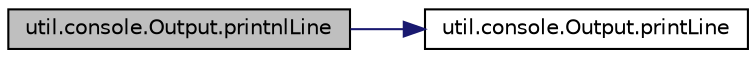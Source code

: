 digraph "util.console.Output.printnlLine"
{
 // LATEX_PDF_SIZE
  bgcolor="transparent";
  edge [fontname="Helvetica",fontsize="10",labelfontname="Helvetica",labelfontsize="10"];
  node [fontname="Helvetica",fontsize="10",shape=record];
  rankdir="LR";
  Node1 [label="util.console.Output.printnlLine",height=0.2,width=0.4,color="black", fillcolor="grey75", style="filled", fontcolor="black",tooltip="Print a string with lineSeparator()."];
  Node1 -> Node2 [color="midnightblue",fontsize="10",style="solid",fontname="Helvetica"];
  Node2 [label="util.console.Output.printLine",height=0.2,width=0.4,color="black",URL="$d1/dc6/a00037_adb03f39db40726eb19d796e37ffee5a8.html#adb03f39db40726eb19d796e37ffee5a8",tooltip="Print a string with lineSeparator()."];
}
